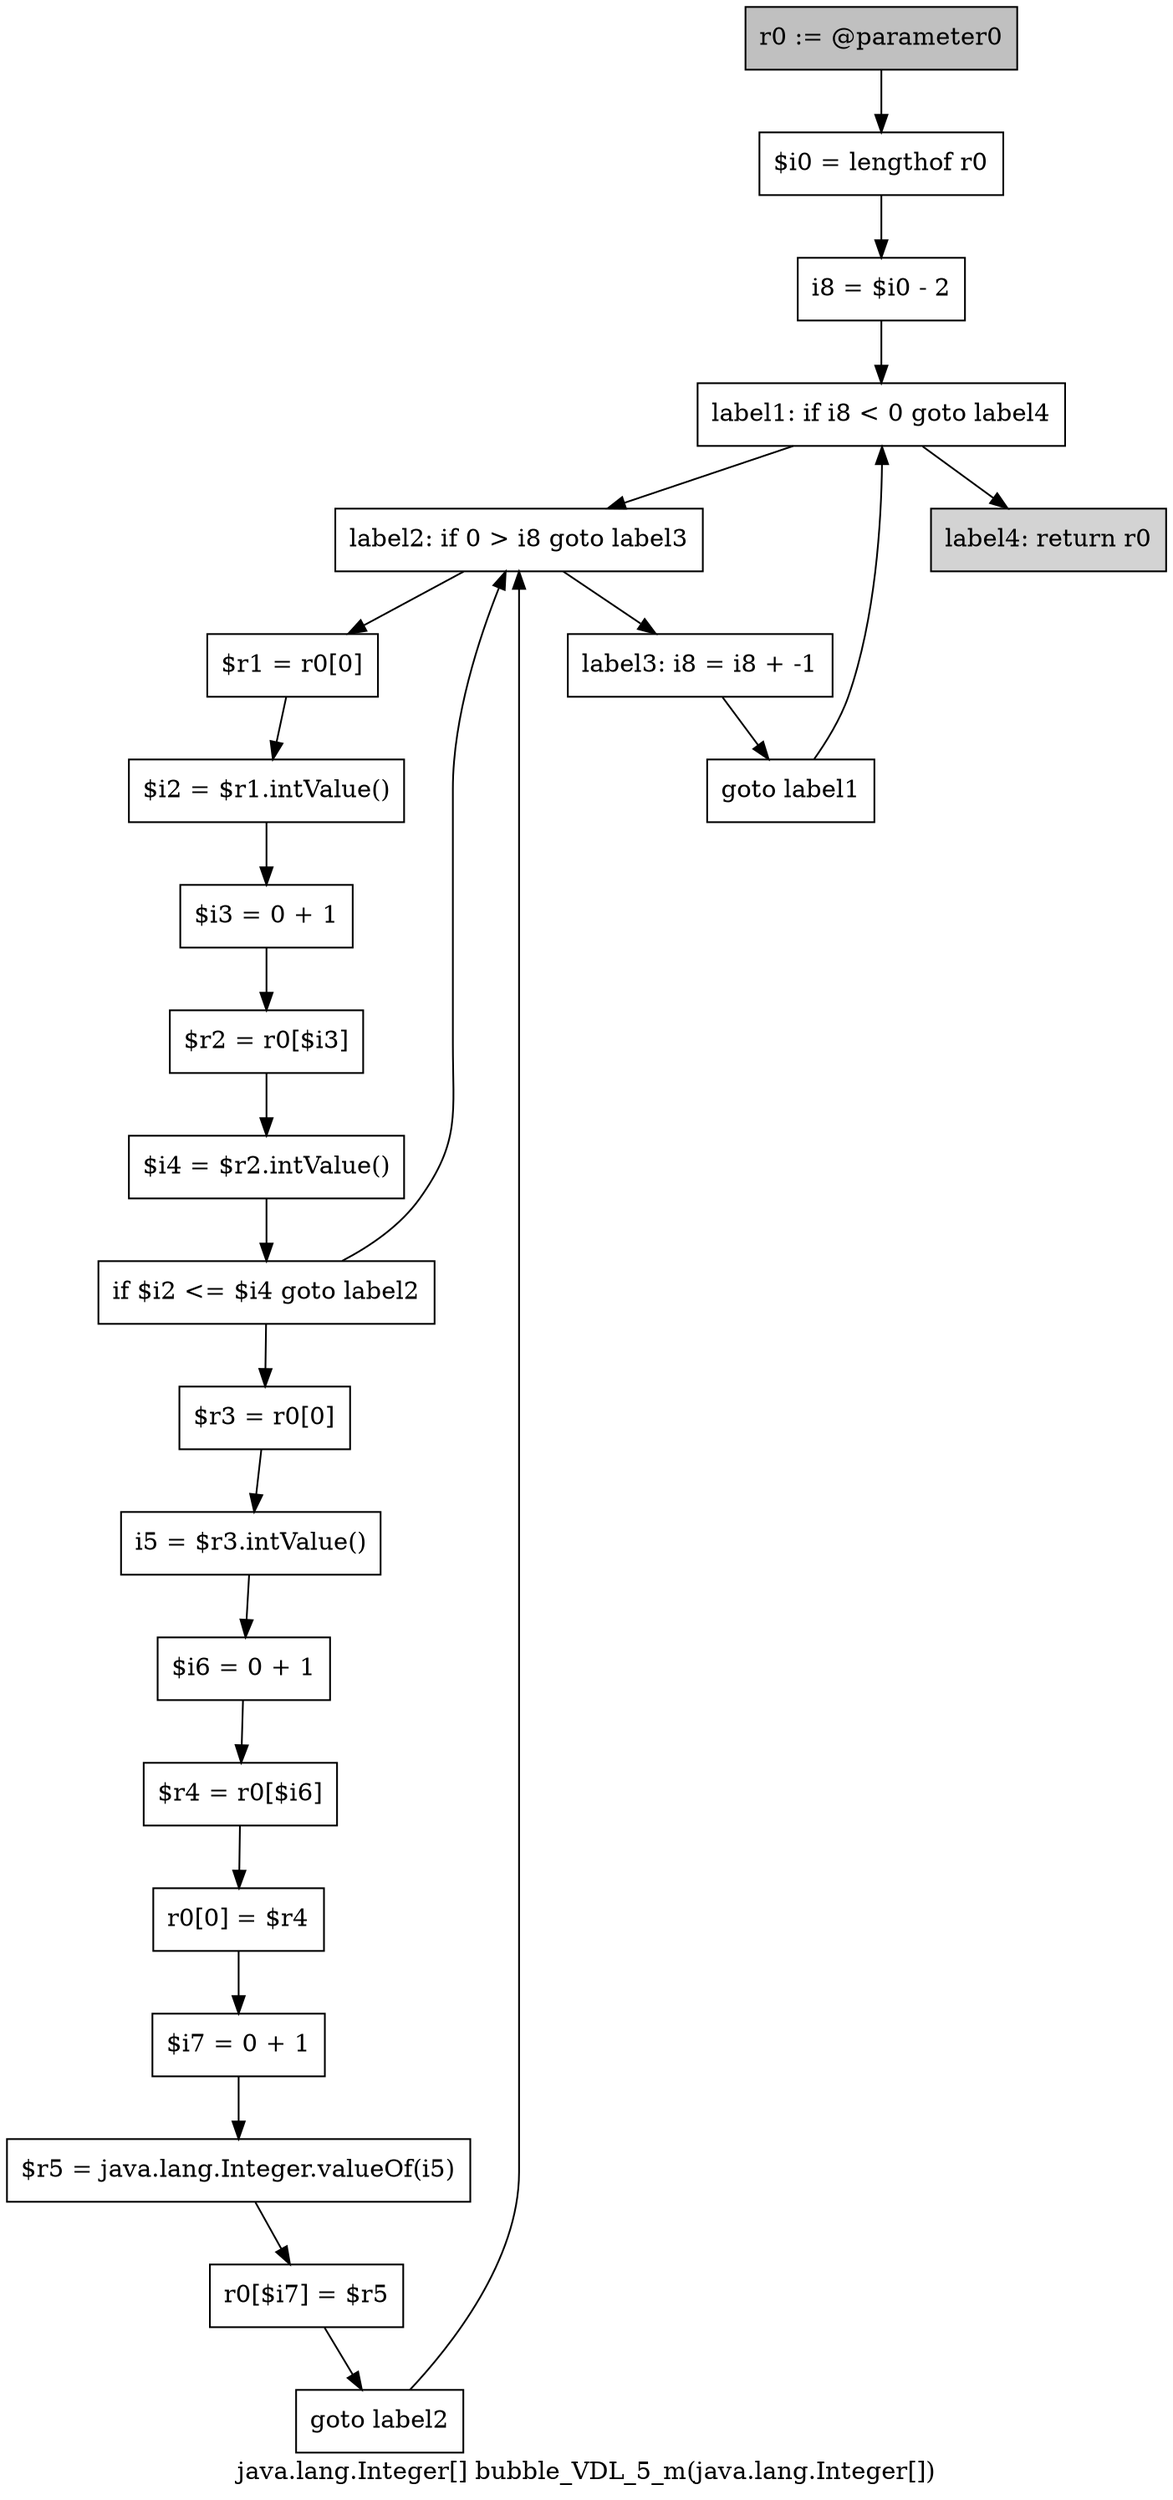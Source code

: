 digraph "java.lang.Integer[] bubble_VDL_5_m(java.lang.Integer[])" {
    label="java.lang.Integer[] bubble_VDL_5_m(java.lang.Integer[])";
    node [shape=box];
    "0" [style=filled,fillcolor=gray,label="r0 := @parameter0",];
    "1" [label="$i0 = lengthof r0",];
    "0"->"1";
    "2" [label="i8 = $i0 - 2",];
    "1"->"2";
    "3" [label="label1: if i8 < 0 goto label4",];
    "2"->"3";
    "4" [label="label2: if 0 > i8 goto label3",];
    "3"->"4";
    "22" [style=filled,fillcolor=lightgray,label="label4: return r0",];
    "3"->"22";
    "5" [label="$r1 = r0[0]",];
    "4"->"5";
    "20" [label="label3: i8 = i8 + -1",];
    "4"->"20";
    "6" [label="$i2 = $r1.intValue()",];
    "5"->"6";
    "7" [label="$i3 = 0 + 1",];
    "6"->"7";
    "8" [label="$r2 = r0[$i3]",];
    "7"->"8";
    "9" [label="$i4 = $r2.intValue()",];
    "8"->"9";
    "10" [label="if $i2 <= $i4 goto label2",];
    "9"->"10";
    "10"->"4";
    "11" [label="$r3 = r0[0]",];
    "10"->"11";
    "12" [label="i5 = $r3.intValue()",];
    "11"->"12";
    "13" [label="$i6 = 0 + 1",];
    "12"->"13";
    "14" [label="$r4 = r0[$i6]",];
    "13"->"14";
    "15" [label="r0[0] = $r4",];
    "14"->"15";
    "16" [label="$i7 = 0 + 1",];
    "15"->"16";
    "17" [label="$r5 = java.lang.Integer.valueOf(i5)",];
    "16"->"17";
    "18" [label="r0[$i7] = $r5",];
    "17"->"18";
    "19" [label="goto label2",];
    "18"->"19";
    "19"->"4";
    "21" [label="goto label1",];
    "20"->"21";
    "21"->"3";
}
